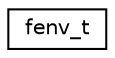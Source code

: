 digraph "Graphical Class Hierarchy"
{
  edge [fontname="Helvetica",fontsize="10",labelfontname="Helvetica",labelfontsize="10"];
  node [fontname="Helvetica",fontsize="10",shape=record];
  rankdir="LR";
  Node0 [label="fenv_t",height=0.2,width=0.4,color="black", fillcolor="white", style="filled",URL="$structfenv__t.html"];
}
